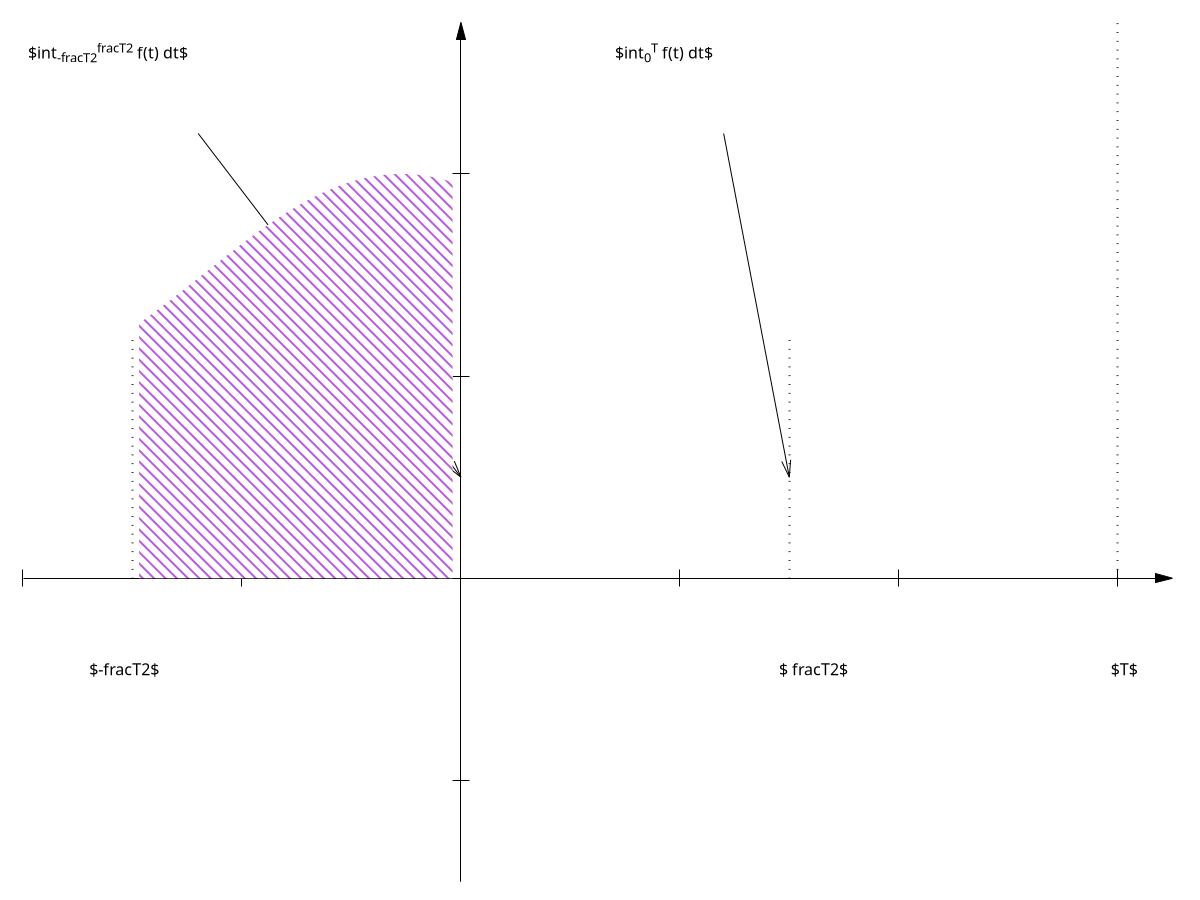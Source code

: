 set terminal epslatex size 4.4in,1.8in font ',8'
set output 'figura_01_04.tex'
set border 0

set xzeroaxis
set xtics axis
set xtics pi
set format x ''
set xrange [-2*pi:3.25*pi]
set arrow from -2*pi,0 to graph 1, first 0 filled head

set yzeroaxis
set ytics axis
set ytics 1
set format y ''
set yrange [-1.5:2.75]
set arrow from 0,-1.5 to first 0, graph 1 filled head
 
set arrow from -1.5*pi,0 to -1.5*pi,1.20 nohead linetype 0 linewidth 2
set arrow from  1.5*pi,0 to  1.5*pi,1.20 nohead linetype 0 linewidth 2
set arrow from  3  *pi,0 to  3  *pi,2.75 nohead linetype 0 linewidth 2

set label '$t$'    at 3.5*pi,0
set label '$f(t)$' at 0.5   ,3

set label '$-\frac{T}{2}$' at -1.65*pi-0.15,-0.45
set label '$ \frac{T}{2}$' at  1.50*pi-0.15,-0.45
set label '$T$'            at  3   *pi-0.10,-0.45

set label '$\int_{-\frac{T}{2}}^{\frac{T}{2}} f(t) dt$' at -1.5*pi-1.5,2.6
set label '$\int_{0}^{T} f(t) dt$'      at  1.5*pi-2.5,2.6

set arrow from -1.2*pi,2.2 to 0     ,0.5
set arrow from  1.2*pi,2.2 to 1.5*pi,0.5

plot ( ( -1.5*pi<=x && x<=0  *pi) ? 1.5+0.5*sin(-0.55*(x+3*pi)) : NaN) with filledcurves above y1=0 fillstyle pattern 4 notitle
plot ( (  0  *pi<=x && x<=1.5*pi) ? 1.5+0.5*sin(-0.55*(x     )) : NaN) with filledcurves above y1=0 fillstyle pattern 1 notitle
plot ( (  1.5*pi<=x && x<=3.0*pi) ? 1.5+0.5*sin(-0.55*(x     )) : NaN) with filledcurves above y1=0 fillstyle pattern 5 notitle

plot ( (-3*pi<=x && x<=0*pi) ? 1.5+0.5*sin(-0.55*(x+3*pi)) : NaN) linetype 7 linewidth 3 notitle
plot ( ( 0*pi<=x && x<=3*pi) ? 1.5+0.5*sin(-0.55*(x     )) : NaN) linetype 7 linewidth 3 notitle

